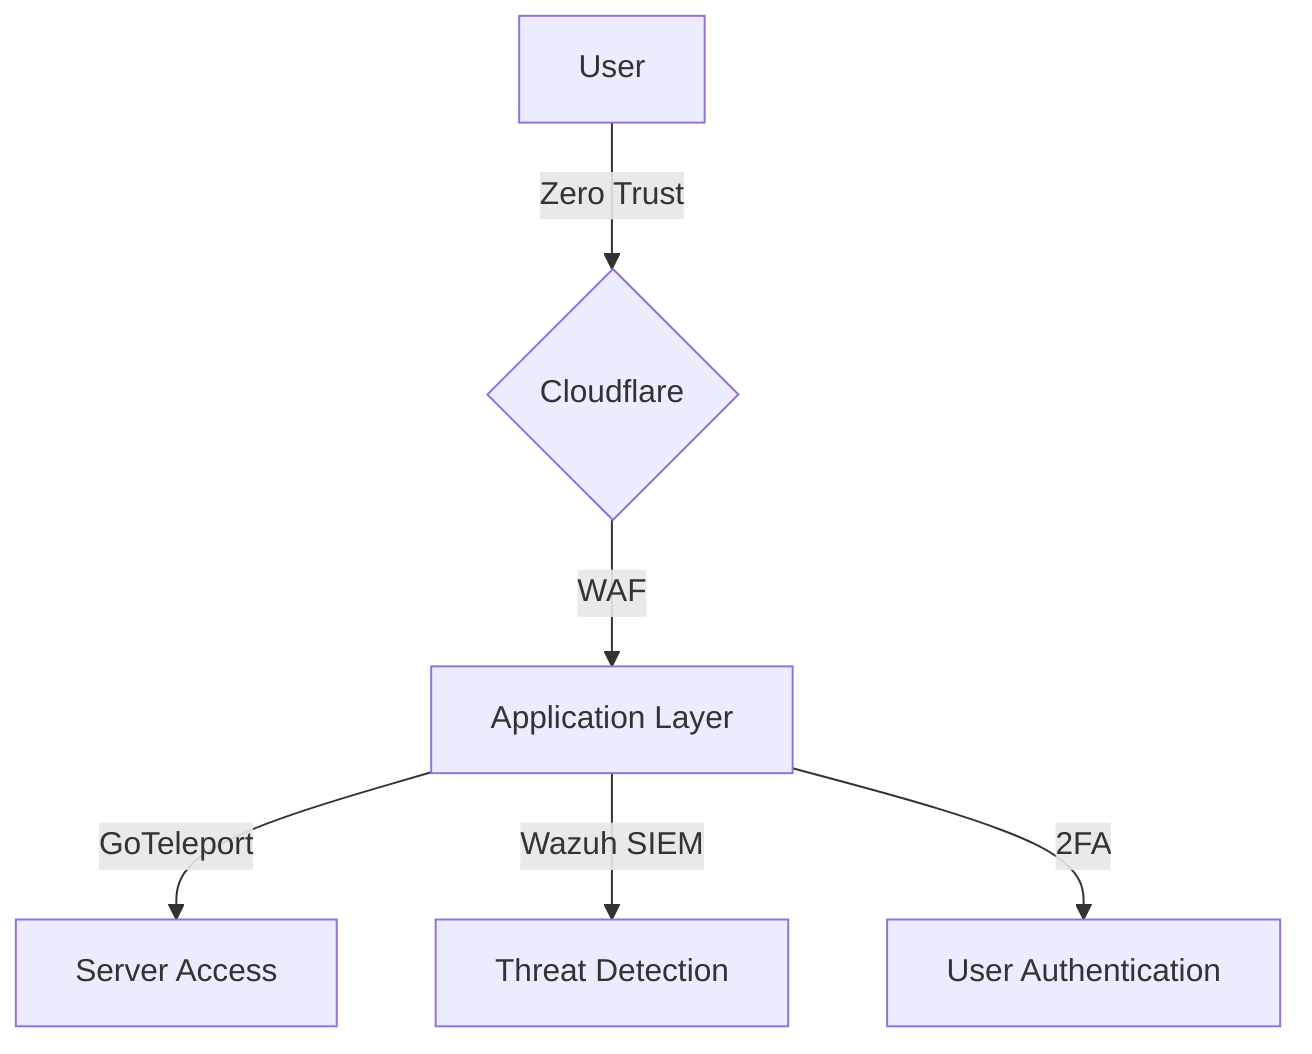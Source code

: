 graph TD
    A[User] -->|Zero Trust| B{Cloudflare}
    B -->|WAF| C[Application Layer]
    C -->|GoTeleport| D[Server Access]
    C -->|Wazuh SIEM| E[Threat Detection]
    C -->|2FA| F[User Authentication]